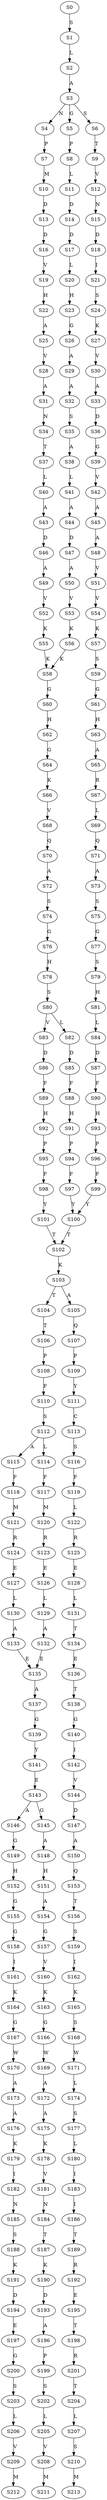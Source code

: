 strict digraph  {
	S0 -> S1 [ label = S ];
	S1 -> S2 [ label = L ];
	S2 -> S3 [ label = A ];
	S3 -> S4 [ label = N ];
	S3 -> S5 [ label = G ];
	S3 -> S6 [ label = S ];
	S4 -> S7 [ label = P ];
	S5 -> S8 [ label = P ];
	S6 -> S9 [ label = T ];
	S7 -> S10 [ label = M ];
	S8 -> S11 [ label = L ];
	S9 -> S12 [ label = V ];
	S10 -> S13 [ label = D ];
	S11 -> S14 [ label = D ];
	S12 -> S15 [ label = N ];
	S13 -> S16 [ label = D ];
	S14 -> S17 [ label = D ];
	S15 -> S18 [ label = D ];
	S16 -> S19 [ label = V ];
	S17 -> S20 [ label = L ];
	S18 -> S21 [ label = I ];
	S19 -> S22 [ label = H ];
	S20 -> S23 [ label = H ];
	S21 -> S24 [ label = S ];
	S22 -> S25 [ label = A ];
	S23 -> S26 [ label = G ];
	S24 -> S27 [ label = K ];
	S25 -> S28 [ label = V ];
	S26 -> S29 [ label = A ];
	S27 -> S30 [ label = V ];
	S28 -> S31 [ label = A ];
	S29 -> S32 [ label = A ];
	S30 -> S33 [ label = A ];
	S31 -> S34 [ label = N ];
	S32 -> S35 [ label = S ];
	S33 -> S36 [ label = D ];
	S34 -> S37 [ label = T ];
	S35 -> S38 [ label = A ];
	S36 -> S39 [ label = G ];
	S37 -> S40 [ label = L ];
	S38 -> S41 [ label = L ];
	S39 -> S42 [ label = V ];
	S40 -> S43 [ label = A ];
	S41 -> S44 [ label = A ];
	S42 -> S45 [ label = A ];
	S43 -> S46 [ label = D ];
	S44 -> S47 [ label = D ];
	S45 -> S48 [ label = A ];
	S46 -> S49 [ label = A ];
	S47 -> S50 [ label = A ];
	S48 -> S51 [ label = V ];
	S49 -> S52 [ label = V ];
	S50 -> S53 [ label = V ];
	S51 -> S54 [ label = V ];
	S52 -> S55 [ label = K ];
	S53 -> S56 [ label = K ];
	S54 -> S57 [ label = K ];
	S55 -> S58 [ label = K ];
	S56 -> S58 [ label = K ];
	S57 -> S59 [ label = S ];
	S58 -> S60 [ label = G ];
	S59 -> S61 [ label = G ];
	S60 -> S62 [ label = H ];
	S61 -> S63 [ label = H ];
	S62 -> S64 [ label = G ];
	S63 -> S65 [ label = A ];
	S64 -> S66 [ label = K ];
	S65 -> S67 [ label = R ];
	S66 -> S68 [ label = V ];
	S67 -> S69 [ label = L ];
	S68 -> S70 [ label = Q ];
	S69 -> S71 [ label = Q ];
	S70 -> S72 [ label = A ];
	S71 -> S73 [ label = A ];
	S72 -> S74 [ label = S ];
	S73 -> S75 [ label = S ];
	S74 -> S76 [ label = G ];
	S75 -> S77 [ label = G ];
	S76 -> S78 [ label = H ];
	S77 -> S79 [ label = S ];
	S78 -> S80 [ label = S ];
	S79 -> S81 [ label = H ];
	S80 -> S82 [ label = L ];
	S80 -> S83 [ label = V ];
	S81 -> S84 [ label = L ];
	S82 -> S85 [ label = D ];
	S83 -> S86 [ label = D ];
	S84 -> S87 [ label = D ];
	S85 -> S88 [ label = F ];
	S86 -> S89 [ label = F ];
	S87 -> S90 [ label = F ];
	S88 -> S91 [ label = H ];
	S89 -> S92 [ label = H ];
	S90 -> S93 [ label = H ];
	S91 -> S94 [ label = P ];
	S92 -> S95 [ label = P ];
	S93 -> S96 [ label = P ];
	S94 -> S97 [ label = F ];
	S95 -> S98 [ label = F ];
	S96 -> S99 [ label = F ];
	S97 -> S100 [ label = Y ];
	S98 -> S101 [ label = Y ];
	S99 -> S100 [ label = Y ];
	S100 -> S102 [ label = T ];
	S101 -> S102 [ label = T ];
	S102 -> S103 [ label = K ];
	S103 -> S104 [ label = T ];
	S103 -> S105 [ label = A ];
	S104 -> S106 [ label = T ];
	S105 -> S107 [ label = Q ];
	S106 -> S108 [ label = P ];
	S107 -> S109 [ label = P ];
	S108 -> S110 [ label = F ];
	S109 -> S111 [ label = Y ];
	S110 -> S112 [ label = S ];
	S111 -> S113 [ label = C ];
	S112 -> S114 [ label = L ];
	S112 -> S115 [ label = A ];
	S113 -> S116 [ label = S ];
	S114 -> S117 [ label = F ];
	S115 -> S118 [ label = F ];
	S116 -> S119 [ label = F ];
	S117 -> S120 [ label = M ];
	S118 -> S121 [ label = M ];
	S119 -> S122 [ label = L ];
	S120 -> S123 [ label = R ];
	S121 -> S124 [ label = R ];
	S122 -> S125 [ label = R ];
	S123 -> S126 [ label = E ];
	S124 -> S127 [ label = E ];
	S125 -> S128 [ label = E ];
	S126 -> S129 [ label = L ];
	S127 -> S130 [ label = L ];
	S128 -> S131 [ label = L ];
	S129 -> S132 [ label = A ];
	S130 -> S133 [ label = A ];
	S131 -> S134 [ label = T ];
	S132 -> S135 [ label = E ];
	S133 -> S135 [ label = E ];
	S134 -> S136 [ label = E ];
	S135 -> S137 [ label = A ];
	S136 -> S138 [ label = T ];
	S137 -> S139 [ label = G ];
	S138 -> S140 [ label = G ];
	S139 -> S141 [ label = Y ];
	S140 -> S142 [ label = I ];
	S141 -> S143 [ label = E ];
	S142 -> S144 [ label = V ];
	S143 -> S145 [ label = G ];
	S143 -> S146 [ label = A ];
	S144 -> S147 [ label = D ];
	S145 -> S148 [ label = A ];
	S146 -> S149 [ label = G ];
	S147 -> S150 [ label = A ];
	S148 -> S151 [ label = H ];
	S149 -> S152 [ label = H ];
	S150 -> S153 [ label = Q ];
	S151 -> S154 [ label = A ];
	S152 -> S155 [ label = G ];
	S153 -> S156 [ label = T ];
	S154 -> S157 [ label = G ];
	S155 -> S158 [ label = G ];
	S156 -> S159 [ label = S ];
	S157 -> S160 [ label = V ];
	S158 -> S161 [ label = I ];
	S159 -> S162 [ label = I ];
	S160 -> S163 [ label = K ];
	S161 -> S164 [ label = K ];
	S162 -> S165 [ label = K ];
	S163 -> S166 [ label = G ];
	S164 -> S167 [ label = G ];
	S165 -> S168 [ label = S ];
	S166 -> S169 [ label = W ];
	S167 -> S170 [ label = W ];
	S168 -> S171 [ label = W ];
	S169 -> S172 [ label = A ];
	S170 -> S173 [ label = A ];
	S171 -> S174 [ label = L ];
	S172 -> S175 [ label = A ];
	S173 -> S176 [ label = A ];
	S174 -> S177 [ label = S ];
	S175 -> S178 [ label = K ];
	S176 -> S179 [ label = K ];
	S177 -> S180 [ label = L ];
	S178 -> S181 [ label = V ];
	S179 -> S182 [ label = I ];
	S180 -> S183 [ label = I ];
	S181 -> S184 [ label = N ];
	S182 -> S185 [ label = N ];
	S183 -> S186 [ label = I ];
	S184 -> S187 [ label = T ];
	S185 -> S188 [ label = S ];
	S186 -> S189 [ label = T ];
	S187 -> S190 [ label = K ];
	S188 -> S191 [ label = K ];
	S189 -> S192 [ label = R ];
	S190 -> S193 [ label = D ];
	S191 -> S194 [ label = D ];
	S192 -> S195 [ label = E ];
	S193 -> S196 [ label = A ];
	S194 -> S197 [ label = E ];
	S195 -> S198 [ label = T ];
	S196 -> S199 [ label = P ];
	S197 -> S200 [ label = G ];
	S198 -> S201 [ label = R ];
	S199 -> S202 [ label = S ];
	S200 -> S203 [ label = S ];
	S201 -> S204 [ label = T ];
	S202 -> S205 [ label = L ];
	S203 -> S206 [ label = L ];
	S204 -> S207 [ label = L ];
	S205 -> S208 [ label = V ];
	S206 -> S209 [ label = V ];
	S207 -> S210 [ label = S ];
	S208 -> S211 [ label = M ];
	S209 -> S212 [ label = M ];
	S210 -> S213 [ label = M ];
}
